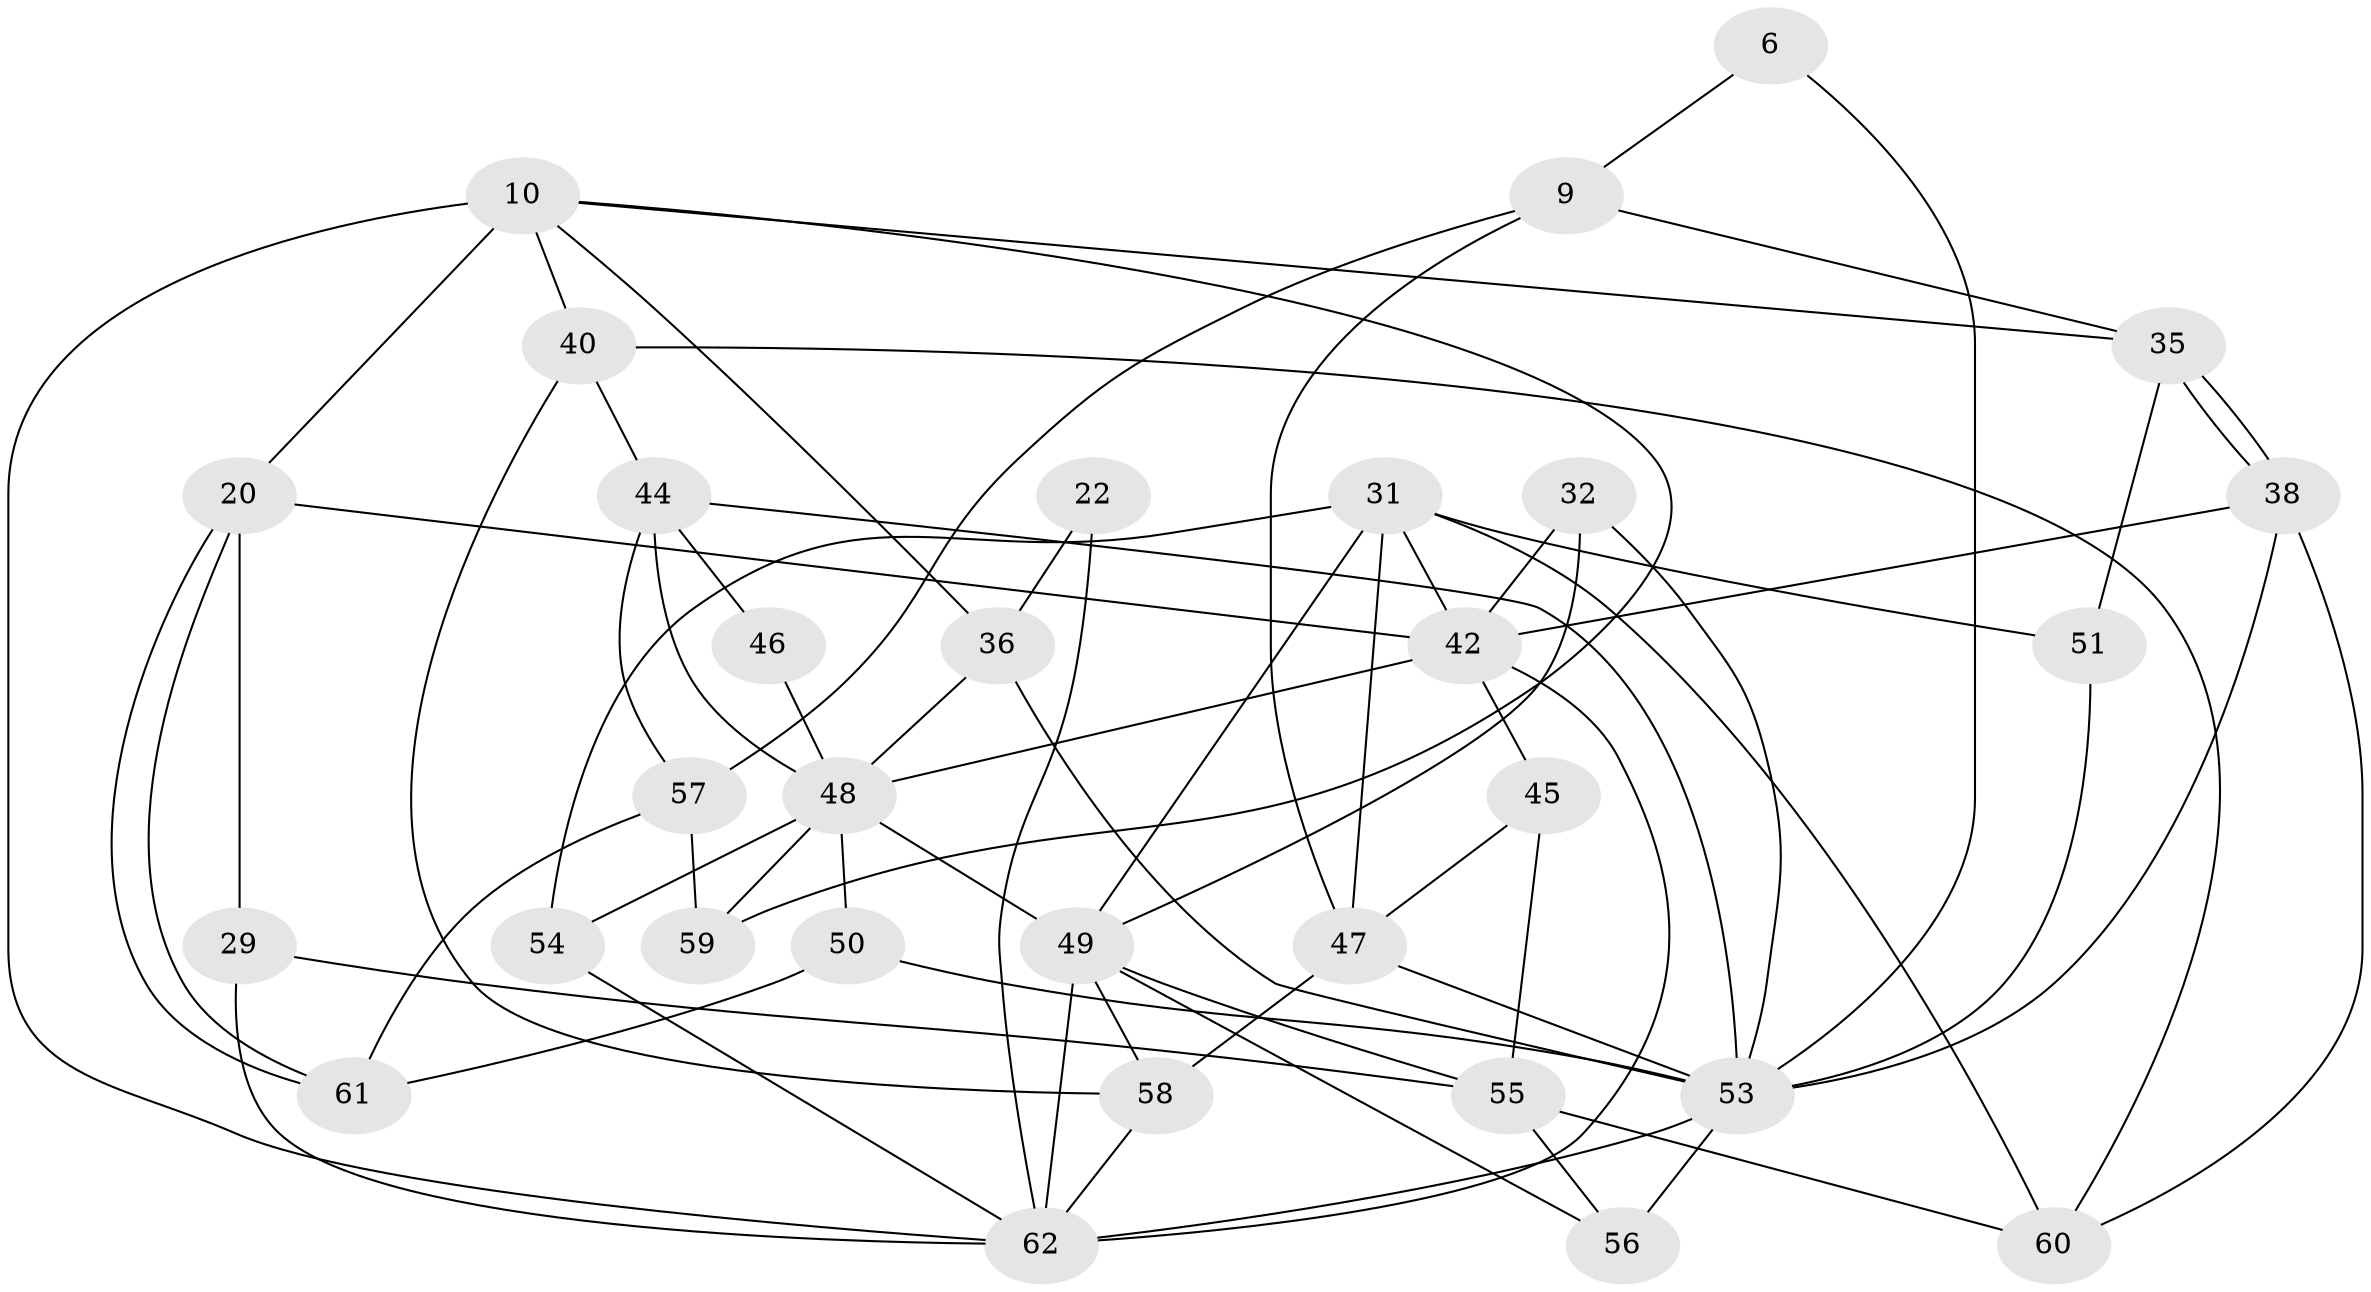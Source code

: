 // original degree distribution, {4: 0.3387096774193548, 3: 0.3225806451612903, 6: 0.03225806451612903, 2: 0.08064516129032258, 5: 0.16129032258064516, 8: 0.03225806451612903, 9: 0.016129032258064516, 7: 0.016129032258064516}
// Generated by graph-tools (version 1.1) at 2025/50/03/09/25 04:50:32]
// undirected, 31 vertices, 70 edges
graph export_dot {
graph [start="1"]
  node [color=gray90,style=filled];
  6 [super="+2"];
  9;
  10;
  20;
  22;
  29;
  31 [super="+17"];
  32;
  35;
  36;
  38;
  40;
  42 [super="+12+28"];
  44 [super="+21"];
  45;
  46 [super="+14"];
  47;
  48 [super="+27+24+16"];
  49 [super="+1+7+26"];
  50;
  51;
  53 [super="+34+25+23"];
  54;
  55 [super="+41"];
  56 [super="+43+15"];
  57 [super="+13"];
  58 [super="+39"];
  59;
  60;
  61;
  62 [super="+33+52"];
  6 -- 9;
  6 -- 53;
  9 -- 47;
  9 -- 35;
  9 -- 57;
  10 -- 40;
  10 -- 36;
  10 -- 20;
  10 -- 35;
  10 -- 59;
  10 -- 62 [weight=3];
  20 -- 61;
  20 -- 61;
  20 -- 29;
  20 -- 42;
  22 -- 36;
  22 -- 62;
  29 -- 62;
  29 -- 55;
  31 -- 47 [weight=2];
  31 -- 51;
  31 -- 54;
  31 -- 60;
  31 -- 49;
  31 -- 42;
  32 -- 42;
  32 -- 53;
  32 -- 49;
  35 -- 38;
  35 -- 38;
  35 -- 51;
  36 -- 53;
  36 -- 48;
  38 -- 60;
  38 -- 42;
  38 -- 53;
  40 -- 60;
  40 -- 44;
  40 -- 58;
  42 -- 48 [weight=2];
  42 -- 45;
  42 -- 62;
  44 -- 46;
  44 -- 53 [weight=2];
  44 -- 48 [weight=2];
  44 -- 57;
  45 -- 47;
  45 -- 55;
  46 -- 48 [weight=2];
  47 -- 58;
  47 -- 53;
  48 -- 50 [weight=2];
  48 -- 54 [weight=2];
  48 -- 59;
  48 -- 49 [weight=5];
  49 -- 58 [weight=2];
  49 -- 62 [weight=3];
  49 -- 56 [weight=2];
  49 -- 55;
  50 -- 61;
  50 -- 53;
  51 -- 53;
  53 -- 56 [weight=3];
  53 -- 62 [weight=2];
  54 -- 62;
  55 -- 56;
  55 -- 60;
  57 -- 59 [weight=2];
  57 -- 61;
  58 -- 62;
}
